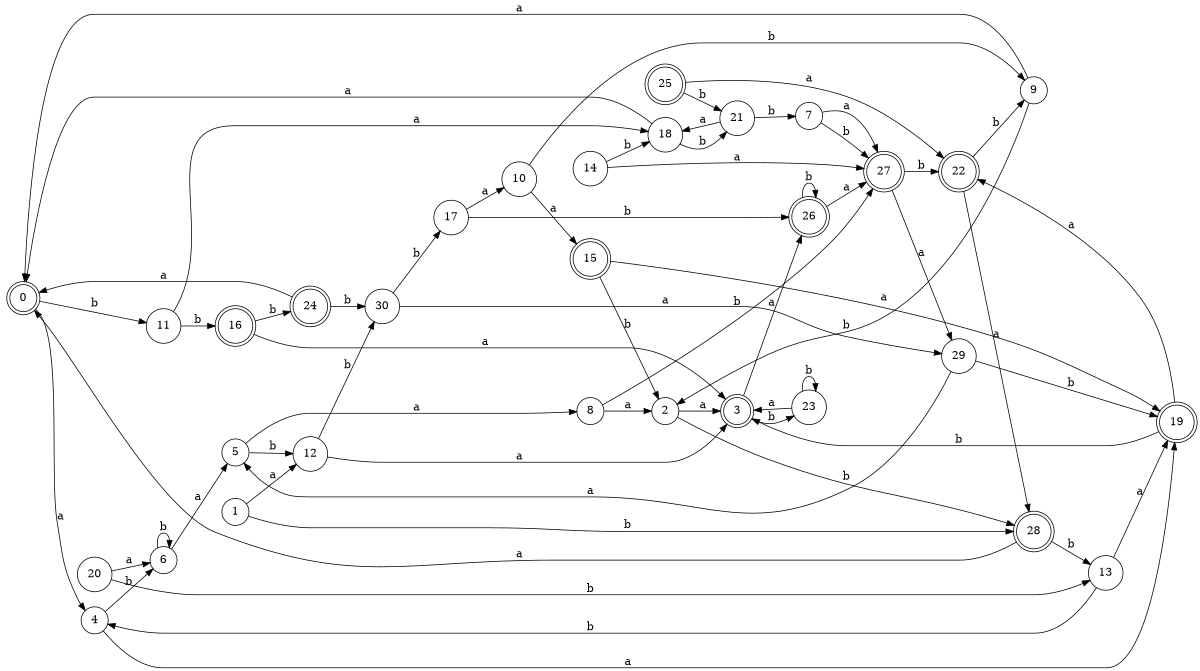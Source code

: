 digraph n25_2 {
__start0 [label="" shape="none"];

rankdir=LR;
size="8,5";

s0 [style="rounded,filled", color="black", fillcolor="white" shape="doublecircle", label="0"];
s1 [style="filled", color="black", fillcolor="white" shape="circle", label="1"];
s2 [style="filled", color="black", fillcolor="white" shape="circle", label="2"];
s3 [style="rounded,filled", color="black", fillcolor="white" shape="doublecircle", label="3"];
s4 [style="filled", color="black", fillcolor="white" shape="circle", label="4"];
s5 [style="filled", color="black", fillcolor="white" shape="circle", label="5"];
s6 [style="filled", color="black", fillcolor="white" shape="circle", label="6"];
s7 [style="filled", color="black", fillcolor="white" shape="circle", label="7"];
s8 [style="filled", color="black", fillcolor="white" shape="circle", label="8"];
s9 [style="filled", color="black", fillcolor="white" shape="circle", label="9"];
s10 [style="filled", color="black", fillcolor="white" shape="circle", label="10"];
s11 [style="filled", color="black", fillcolor="white" shape="circle", label="11"];
s12 [style="filled", color="black", fillcolor="white" shape="circle", label="12"];
s13 [style="filled", color="black", fillcolor="white" shape="circle", label="13"];
s14 [style="filled", color="black", fillcolor="white" shape="circle", label="14"];
s15 [style="rounded,filled", color="black", fillcolor="white" shape="doublecircle", label="15"];
s16 [style="rounded,filled", color="black", fillcolor="white" shape="doublecircle", label="16"];
s17 [style="filled", color="black", fillcolor="white" shape="circle", label="17"];
s18 [style="filled", color="black", fillcolor="white" shape="circle", label="18"];
s19 [style="rounded,filled", color="black", fillcolor="white" shape="doublecircle", label="19"];
s20 [style="filled", color="black", fillcolor="white" shape="circle", label="20"];
s21 [style="filled", color="black", fillcolor="white" shape="circle", label="21"];
s22 [style="rounded,filled", color="black", fillcolor="white" shape="doublecircle", label="22"];
s23 [style="filled", color="black", fillcolor="white" shape="circle", label="23"];
s24 [style="rounded,filled", color="black", fillcolor="white" shape="doublecircle", label="24"];
s25 [style="rounded,filled", color="black", fillcolor="white" shape="doublecircle", label="25"];
s26 [style="rounded,filled", color="black", fillcolor="white" shape="doublecircle", label="26"];
s27 [style="rounded,filled", color="black", fillcolor="white" shape="doublecircle", label="27"];
s28 [style="rounded,filled", color="black", fillcolor="white" shape="doublecircle", label="28"];
s29 [style="filled", color="black", fillcolor="white" shape="circle", label="29"];
s30 [style="filled", color="black", fillcolor="white" shape="circle", label="30"];
s0 -> s4 [label="a"];
s0 -> s11 [label="b"];
s1 -> s12 [label="a"];
s1 -> s28 [label="b"];
s2 -> s3 [label="a"];
s2 -> s28 [label="b"];
s3 -> s26 [label="a"];
s3 -> s23 [label="b"];
s4 -> s19 [label="a"];
s4 -> s6 [label="b"];
s5 -> s8 [label="a"];
s5 -> s12 [label="b"];
s6 -> s5 [label="a"];
s6 -> s6 [label="b"];
s7 -> s27 [label="a"];
s7 -> s27 [label="b"];
s8 -> s2 [label="a"];
s8 -> s27 [label="b"];
s9 -> s0 [label="a"];
s9 -> s2 [label="b"];
s10 -> s15 [label="a"];
s10 -> s9 [label="b"];
s11 -> s18 [label="a"];
s11 -> s16 [label="b"];
s12 -> s3 [label="a"];
s12 -> s30 [label="b"];
s13 -> s19 [label="a"];
s13 -> s4 [label="b"];
s14 -> s27 [label="a"];
s14 -> s18 [label="b"];
s15 -> s19 [label="a"];
s15 -> s2 [label="b"];
s16 -> s3 [label="a"];
s16 -> s24 [label="b"];
s17 -> s10 [label="a"];
s17 -> s26 [label="b"];
s18 -> s0 [label="a"];
s18 -> s21 [label="b"];
s19 -> s22 [label="a"];
s19 -> s3 [label="b"];
s20 -> s6 [label="a"];
s20 -> s13 [label="b"];
s21 -> s18 [label="a"];
s21 -> s7 [label="b"];
s22 -> s28 [label="a"];
s22 -> s9 [label="b"];
s23 -> s3 [label="a"];
s23 -> s23 [label="b"];
s24 -> s0 [label="a"];
s24 -> s30 [label="b"];
s25 -> s22 [label="a"];
s25 -> s21 [label="b"];
s26 -> s27 [label="a"];
s26 -> s26 [label="b"];
s27 -> s29 [label="a"];
s27 -> s22 [label="b"];
s28 -> s0 [label="a"];
s28 -> s13 [label="b"];
s29 -> s5 [label="a"];
s29 -> s19 [label="b"];
s30 -> s29 [label="a"];
s30 -> s17 [label="b"];

}